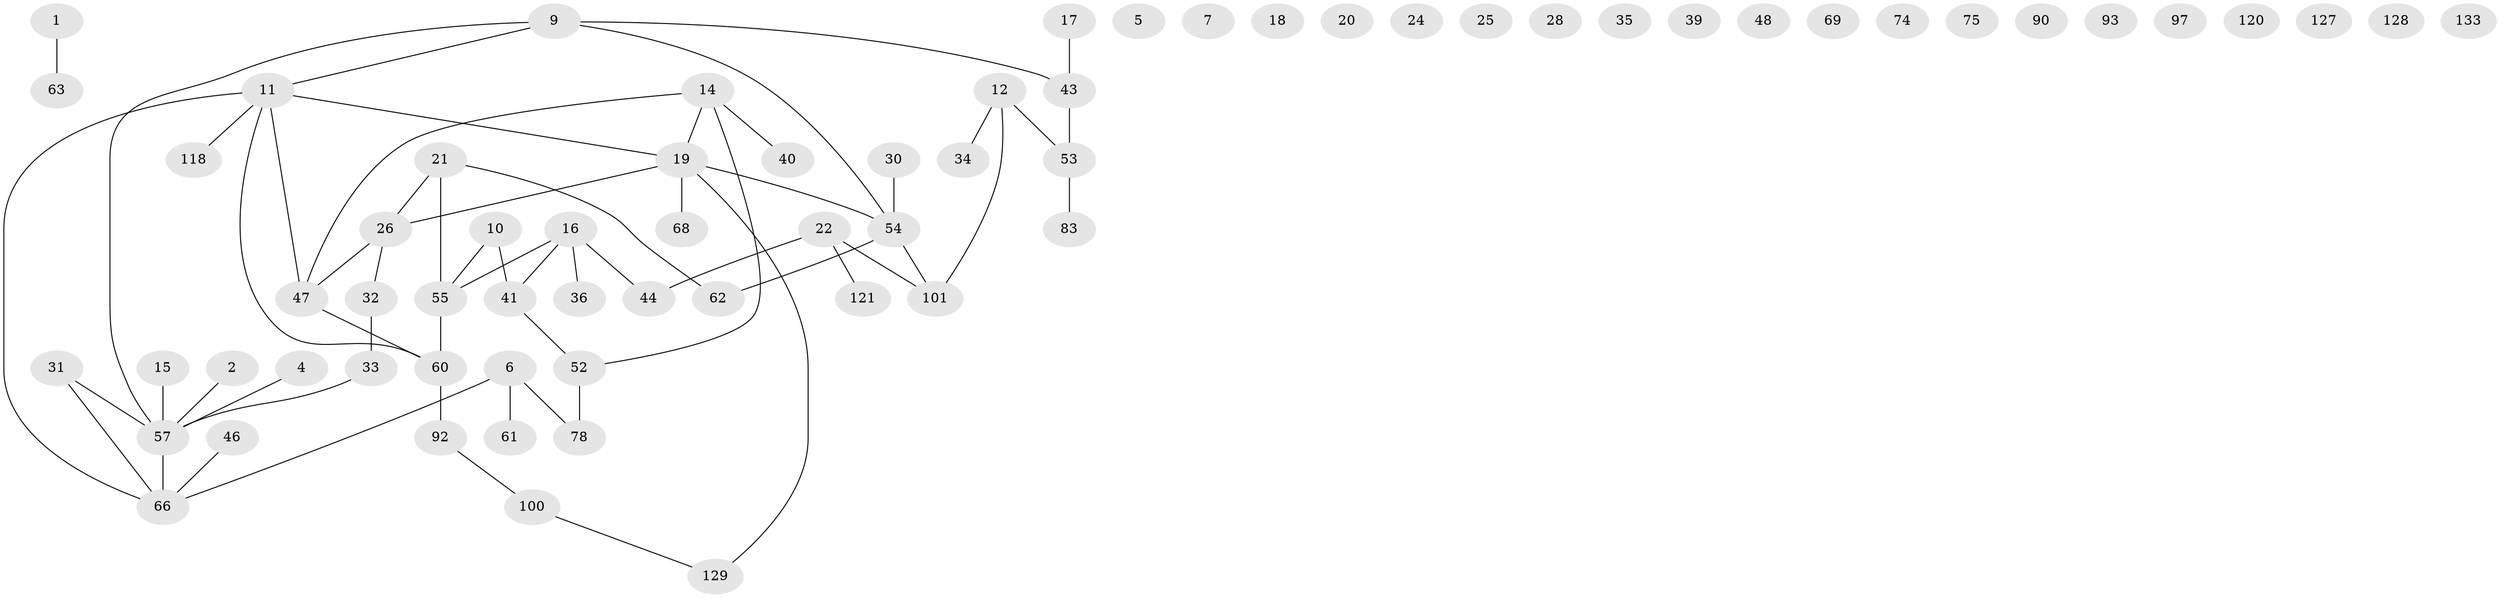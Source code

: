 // original degree distribution, {2: 0.32592592592592595, 1: 0.2518518518518518, 0: 0.1259259259259259, 3: 0.18518518518518517, 4: 0.08888888888888889, 5: 0.022222222222222223}
// Generated by graph-tools (version 1.1) at 2025/16/03/04/25 18:16:35]
// undirected, 67 vertices, 60 edges
graph export_dot {
graph [start="1"]
  node [color=gray90,style=filled];
  1 [super="+23+3"];
  2;
  4;
  5;
  6 [super="+8"];
  7;
  9 [super="+87+104"];
  10 [super="+37+49"];
  11 [super="+113+64"];
  12 [super="+13"];
  14 [super="+29+65"];
  15;
  16;
  17 [super="+111"];
  18 [super="+38"];
  19 [super="+59"];
  20 [super="+77"];
  21 [super="+79+91"];
  22 [super="+103"];
  24 [super="+110"];
  25;
  26 [super="+108+56"];
  28;
  30 [super="+85"];
  31 [super="+50+72"];
  32 [super="+84"];
  33 [super="+125"];
  34;
  35;
  36 [super="+42+86"];
  39;
  40 [super="+51"];
  41;
  43 [super="+119+102+45"];
  44 [super="+98"];
  46;
  47 [super="+99"];
  48;
  52 [super="+131+89"];
  53 [super="+105+81+106"];
  54 [super="+109"];
  55 [super="+123"];
  57 [super="+115+96+58"];
  60;
  61;
  62;
  63 [super="+70"];
  66 [super="+73"];
  68;
  69;
  74;
  75;
  78;
  83;
  90;
  92 [super="+124"];
  93;
  97;
  100;
  101;
  118;
  120;
  121;
  127;
  128;
  129 [super="+132"];
  133;
  1 -- 63;
  2 -- 57;
  4 -- 57;
  6 -- 66;
  6 -- 78;
  6 -- 61;
  9 -- 54;
  9 -- 11;
  9 -- 43;
  9 -- 57;
  10 -- 41;
  10 -- 55;
  11 -- 19;
  11 -- 118;
  11 -- 47;
  11 -- 60;
  11 -- 66;
  12 -- 34;
  12 -- 101;
  12 -- 53;
  14 -- 47;
  14 -- 40;
  14 -- 19;
  14 -- 52;
  15 -- 57;
  16 -- 41;
  16 -- 55;
  16 -- 36;
  16 -- 44;
  17 -- 43;
  19 -- 54;
  19 -- 129;
  19 -- 68;
  19 -- 26;
  21 -- 62;
  21 -- 26;
  21 -- 55;
  22 -- 121;
  22 -- 101;
  22 -- 44;
  26 -- 47;
  26 -- 32;
  30 -- 54;
  31 -- 66;
  31 -- 57;
  32 -- 33;
  33 -- 57;
  41 -- 52;
  43 -- 53;
  46 -- 66;
  47 -- 60;
  52 -- 78;
  53 -- 83 [weight=2];
  54 -- 101;
  54 -- 62;
  55 -- 60;
  57 -- 66;
  60 -- 92;
  92 -- 100;
  100 -- 129;
}
